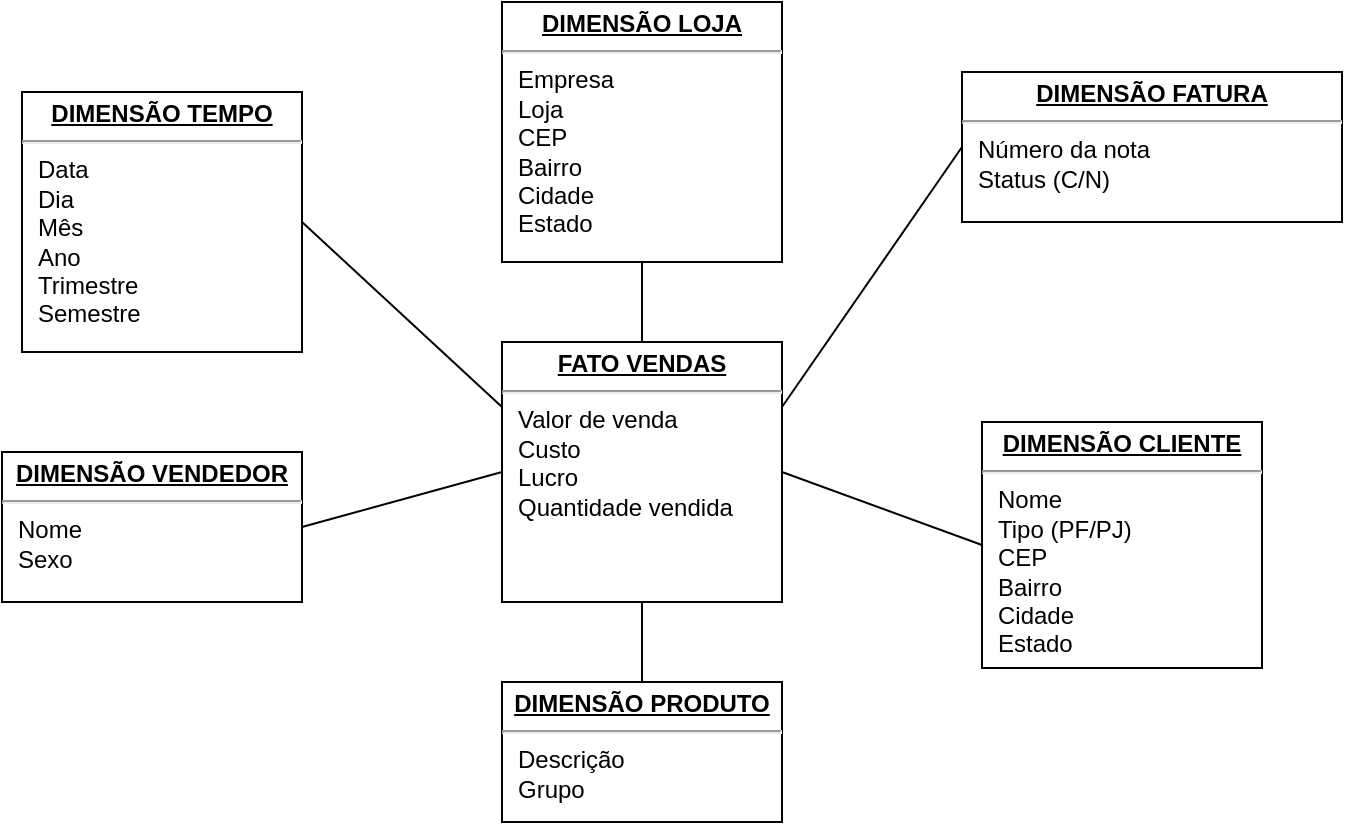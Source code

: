<mxfile version="12.3.9" type="device" pages="1"><diagram name="Page-1" id="a7904f86-f2b4-8e86-fa97-74104820619b"><mxGraphModel dx="981" dy="548" grid="1" gridSize="10" guides="1" tooltips="1" connect="1" arrows="1" fold="1" page="1" pageScale="1" pageWidth="1100" pageHeight="850" background="#ffffff" math="0" shadow="0"><root><mxCell id="0"/><mxCell id="1" parent="0"/><mxCell id="XuIYDglyKB8QG_DwuL_R-7" style="rounded=0;orthogonalLoop=1;jettySize=auto;html=1;endArrow=none;endFill=0;exitX=0.5;exitY=0;exitDx=0;exitDy=0;entryX=0.5;entryY=1;entryDx=0;entryDy=0;" parent="1" source="24794b860abc3c2d-1" target="XuIYDglyKB8QG_DwuL_R-6" edge="1"><mxGeometry relative="1" as="geometry"><mxPoint x="530" y="160" as="targetPoint"/></mxGeometry></mxCell><mxCell id="XuIYDglyKB8QG_DwuL_R-8" style="rounded=0;orthogonalLoop=1;jettySize=auto;html=1;endArrow=none;endFill=0;entryX=1;entryY=0.5;entryDx=0;entryDy=0;exitX=0;exitY=0.25;exitDx=0;exitDy=0;" parent="1" source="24794b860abc3c2d-1" target="XuIYDglyKB8QG_DwuL_R-5" edge="1"><mxGeometry relative="1" as="geometry"/></mxCell><mxCell id="XuIYDglyKB8QG_DwuL_R-12" style="rounded=0;orthogonalLoop=1;jettySize=auto;html=1;endArrow=none;endFill=0;" parent="1" source="24794b860abc3c2d-1" target="XuIYDglyKB8QG_DwuL_R-11" edge="1"><mxGeometry relative="1" as="geometry"/></mxCell><mxCell id="XuIYDglyKB8QG_DwuL_R-13" style="rounded=0;orthogonalLoop=1;jettySize=auto;html=1;endArrow=none;endFill=0;exitX=0;exitY=0.5;exitDx=0;exitDy=0;entryX=1;entryY=0.5;entryDx=0;entryDy=0;" parent="1" source="24794b860abc3c2d-1" target="XuIYDglyKB8QG_DwuL_R-10" edge="1"><mxGeometry relative="1" as="geometry"/></mxCell><mxCell id="XuIYDglyKB8QG_DwuL_R-14" style="edgeStyle=none;rounded=0;orthogonalLoop=1;jettySize=auto;html=1;entryX=0;entryY=0.5;entryDx=0;entryDy=0;endArrow=none;endFill=0;exitX=1;exitY=0.5;exitDx=0;exitDy=0;" parent="1" source="24794b860abc3c2d-1" target="XuIYDglyKB8QG_DwuL_R-9" edge="1"><mxGeometry relative="1" as="geometry"/></mxCell><mxCell id="XuIYDglyKB8QG_DwuL_R-16" style="edgeStyle=none;rounded=0;orthogonalLoop=1;jettySize=auto;html=1;entryX=0;entryY=0.5;entryDx=0;entryDy=0;endArrow=none;endFill=0;exitX=1;exitY=0.25;exitDx=0;exitDy=0;" parent="1" source="24794b860abc3c2d-1" target="XuIYDglyKB8QG_DwuL_R-15" edge="1"><mxGeometry relative="1" as="geometry"/></mxCell><mxCell id="24794b860abc3c2d-1" value="&lt;p style=&quot;margin: 0px ; margin-top: 4px ; text-align: center ; text-decoration: underline&quot;&gt;&lt;b&gt;FATO VENDAS&lt;/b&gt;&lt;/p&gt;&lt;hr&gt;&lt;p style=&quot;margin: 0px ; margin-left: 8px&quot;&gt;Valor de venda&lt;/p&gt;&lt;p style=&quot;margin: 0px ; margin-left: 8px&quot;&gt;Custo&lt;/p&gt;&lt;p style=&quot;margin: 0px ; margin-left: 8px&quot;&gt;Lucro&lt;/p&gt;&lt;p style=&quot;margin: 0px ; margin-left: 8px&quot;&gt;Quantidade vendida&lt;/p&gt;" style="verticalAlign=top;align=left;overflow=fill;fontSize=12;fontFamily=Helvetica;html=1;rounded=0;shadow=0;comic=0;labelBackgroundColor=none;strokeWidth=1" parent="1" vertex="1"><mxGeometry x="460" y="220" width="140" height="130" as="geometry"/></mxCell><mxCell id="XuIYDglyKB8QG_DwuL_R-5" value="&lt;p style=&quot;margin: 0px ; margin-top: 4px ; text-align: center ; text-decoration: underline&quot;&gt;&lt;b&gt;DIMENSÃO TEMPO&lt;/b&gt;&lt;/p&gt;&lt;hr&gt;&lt;p style=&quot;margin: 0px ; margin-left: 8px&quot;&gt;Data&lt;/p&gt;&lt;p style=&quot;margin: 0px ; margin-left: 8px&quot;&gt;Dia&lt;/p&gt;&lt;p style=&quot;margin: 0px ; margin-left: 8px&quot;&gt;Mês&lt;/p&gt;&lt;p style=&quot;margin: 0px ; margin-left: 8px&quot;&gt;Ano&lt;/p&gt;&lt;p style=&quot;margin: 0px ; margin-left: 8px&quot;&gt;Trimestre&lt;/p&gt;&lt;p style=&quot;margin: 0px ; margin-left: 8px&quot;&gt;Semestre&lt;/p&gt;&lt;p style=&quot;margin: 0px ; margin-left: 8px&quot;&gt;&lt;br&gt;&lt;/p&gt;" style="verticalAlign=top;align=left;overflow=fill;fontSize=12;fontFamily=Helvetica;html=1;rounded=0;shadow=0;comic=0;labelBackgroundColor=none;strokeWidth=1" parent="1" vertex="1"><mxGeometry x="220" y="95" width="140" height="130" as="geometry"/></mxCell><mxCell id="XuIYDglyKB8QG_DwuL_R-6" value="&lt;p style=&quot;margin: 0px ; margin-top: 4px ; text-align: center ; text-decoration: underline&quot;&gt;&lt;b&gt;DIMENSÃO LOJA&lt;/b&gt;&lt;/p&gt;&lt;hr&gt;&lt;p style=&quot;margin: 0px ; margin-left: 8px&quot;&gt;Empresa&lt;/p&gt;&lt;p style=&quot;margin: 0px ; margin-left: 8px&quot;&gt;&lt;span&gt;Loja&lt;/span&gt;&lt;/p&gt;&lt;p style=&quot;margin: 0px 0px 0px 8px&quot;&gt;CEP&lt;/p&gt;&lt;p style=&quot;margin: 0px 0px 0px 8px&quot;&gt;Bairro&lt;/p&gt;&lt;p style=&quot;margin: 0px 0px 0px 8px&quot;&gt;Cidade&lt;/p&gt;&lt;p style=&quot;margin: 0px 0px 0px 8px&quot;&gt;Estado&lt;/p&gt;" style="verticalAlign=top;align=left;overflow=fill;fontSize=12;fontFamily=Helvetica;html=1;rounded=0;shadow=0;comic=0;labelBackgroundColor=none;strokeWidth=1" parent="1" vertex="1"><mxGeometry x="460" y="50" width="140" height="130" as="geometry"/></mxCell><mxCell id="XuIYDglyKB8QG_DwuL_R-9" value="&lt;p style=&quot;margin: 0px ; margin-top: 4px ; text-align: center ; text-decoration: underline&quot;&gt;&lt;b&gt;DIMENSÃO CLIENTE&lt;/b&gt;&lt;/p&gt;&lt;hr&gt;&lt;p style=&quot;margin: 0px ; margin-left: 8px&quot;&gt;Nome&lt;/p&gt;&lt;p style=&quot;margin: 0px ; margin-left: 8px&quot;&gt;Tipo (PF/PJ)&lt;/p&gt;&lt;p style=&quot;margin: 0px ; margin-left: 8px&quot;&gt;CEP&lt;/p&gt;&lt;p style=&quot;margin: 0px ; margin-left: 8px&quot;&gt;Bairro&lt;/p&gt;&lt;p style=&quot;margin: 0px ; margin-left: 8px&quot;&gt;Cidade&lt;/p&gt;&lt;p style=&quot;margin: 0px ; margin-left: 8px&quot;&gt;Estado&lt;/p&gt;" style="verticalAlign=top;align=left;overflow=fill;fontSize=12;fontFamily=Helvetica;html=1;rounded=0;shadow=0;comic=0;labelBackgroundColor=none;strokeWidth=1" parent="1" vertex="1"><mxGeometry x="700" y="260" width="140" height="123" as="geometry"/></mxCell><mxCell id="XuIYDglyKB8QG_DwuL_R-10" value="&lt;p style=&quot;margin: 0px ; margin-top: 4px ; text-align: center ; text-decoration: underline&quot;&gt;&lt;b&gt;DIMENSÃO VENDEDOR&lt;/b&gt;&lt;/p&gt;&lt;hr&gt;&lt;p style=&quot;margin: 0px ; margin-left: 8px&quot;&gt;Nome&lt;br&gt;&lt;/p&gt;&lt;p style=&quot;margin: 0px ; margin-left: 8px&quot;&gt;Sexo&lt;/p&gt;&lt;p style=&quot;margin: 0px ; margin-left: 8px&quot;&gt;&lt;br&gt;&lt;/p&gt;" style="verticalAlign=top;align=left;overflow=fill;fontSize=12;fontFamily=Helvetica;html=1;rounded=0;shadow=0;comic=0;labelBackgroundColor=none;strokeWidth=1" parent="1" vertex="1"><mxGeometry x="210" y="275" width="150" height="75" as="geometry"/></mxCell><mxCell id="XuIYDglyKB8QG_DwuL_R-11" value="&lt;p style=&quot;margin: 0px ; margin-top: 4px ; text-align: center ; text-decoration: underline&quot;&gt;&lt;b&gt;DIMENSÃO PRODUTO&lt;/b&gt;&lt;/p&gt;&lt;hr&gt;&lt;p style=&quot;margin: 0px ; margin-left: 8px&quot;&gt;Descrição&lt;br&gt;&lt;/p&gt;&lt;p style=&quot;margin: 0px ; margin-left: 8px&quot;&gt;&lt;span&gt;Grupo&lt;/span&gt;&lt;br&gt;&lt;/p&gt;" style="verticalAlign=top;align=left;overflow=fill;fontSize=12;fontFamily=Helvetica;html=1;rounded=0;shadow=0;comic=0;labelBackgroundColor=none;strokeWidth=1" parent="1" vertex="1"><mxGeometry x="460" y="390" width="140" height="70" as="geometry"/></mxCell><mxCell id="XuIYDglyKB8QG_DwuL_R-15" value="&lt;p style=&quot;margin: 0px ; margin-top: 4px ; text-align: center ; text-decoration: underline&quot;&gt;&lt;b&gt;DIMENSÃO FATURA&lt;/b&gt;&lt;/p&gt;&lt;hr&gt;&lt;p style=&quot;margin: 0px ; margin-left: 8px&quot;&gt;Número da nota&lt;/p&gt;&lt;p style=&quot;margin: 0px ; margin-left: 8px&quot;&gt;Status (C/N)&lt;/p&gt;&lt;p style=&quot;margin: 0px ; margin-left: 8px&quot;&gt;&lt;br&gt;&lt;/p&gt;" style="verticalAlign=top;align=left;overflow=fill;fontSize=12;fontFamily=Helvetica;html=1;rounded=0;shadow=0;comic=0;labelBackgroundColor=none;strokeWidth=1" parent="1" vertex="1"><mxGeometry x="690" y="85" width="190" height="75" as="geometry"/></mxCell></root></mxGraphModel></diagram></mxfile>